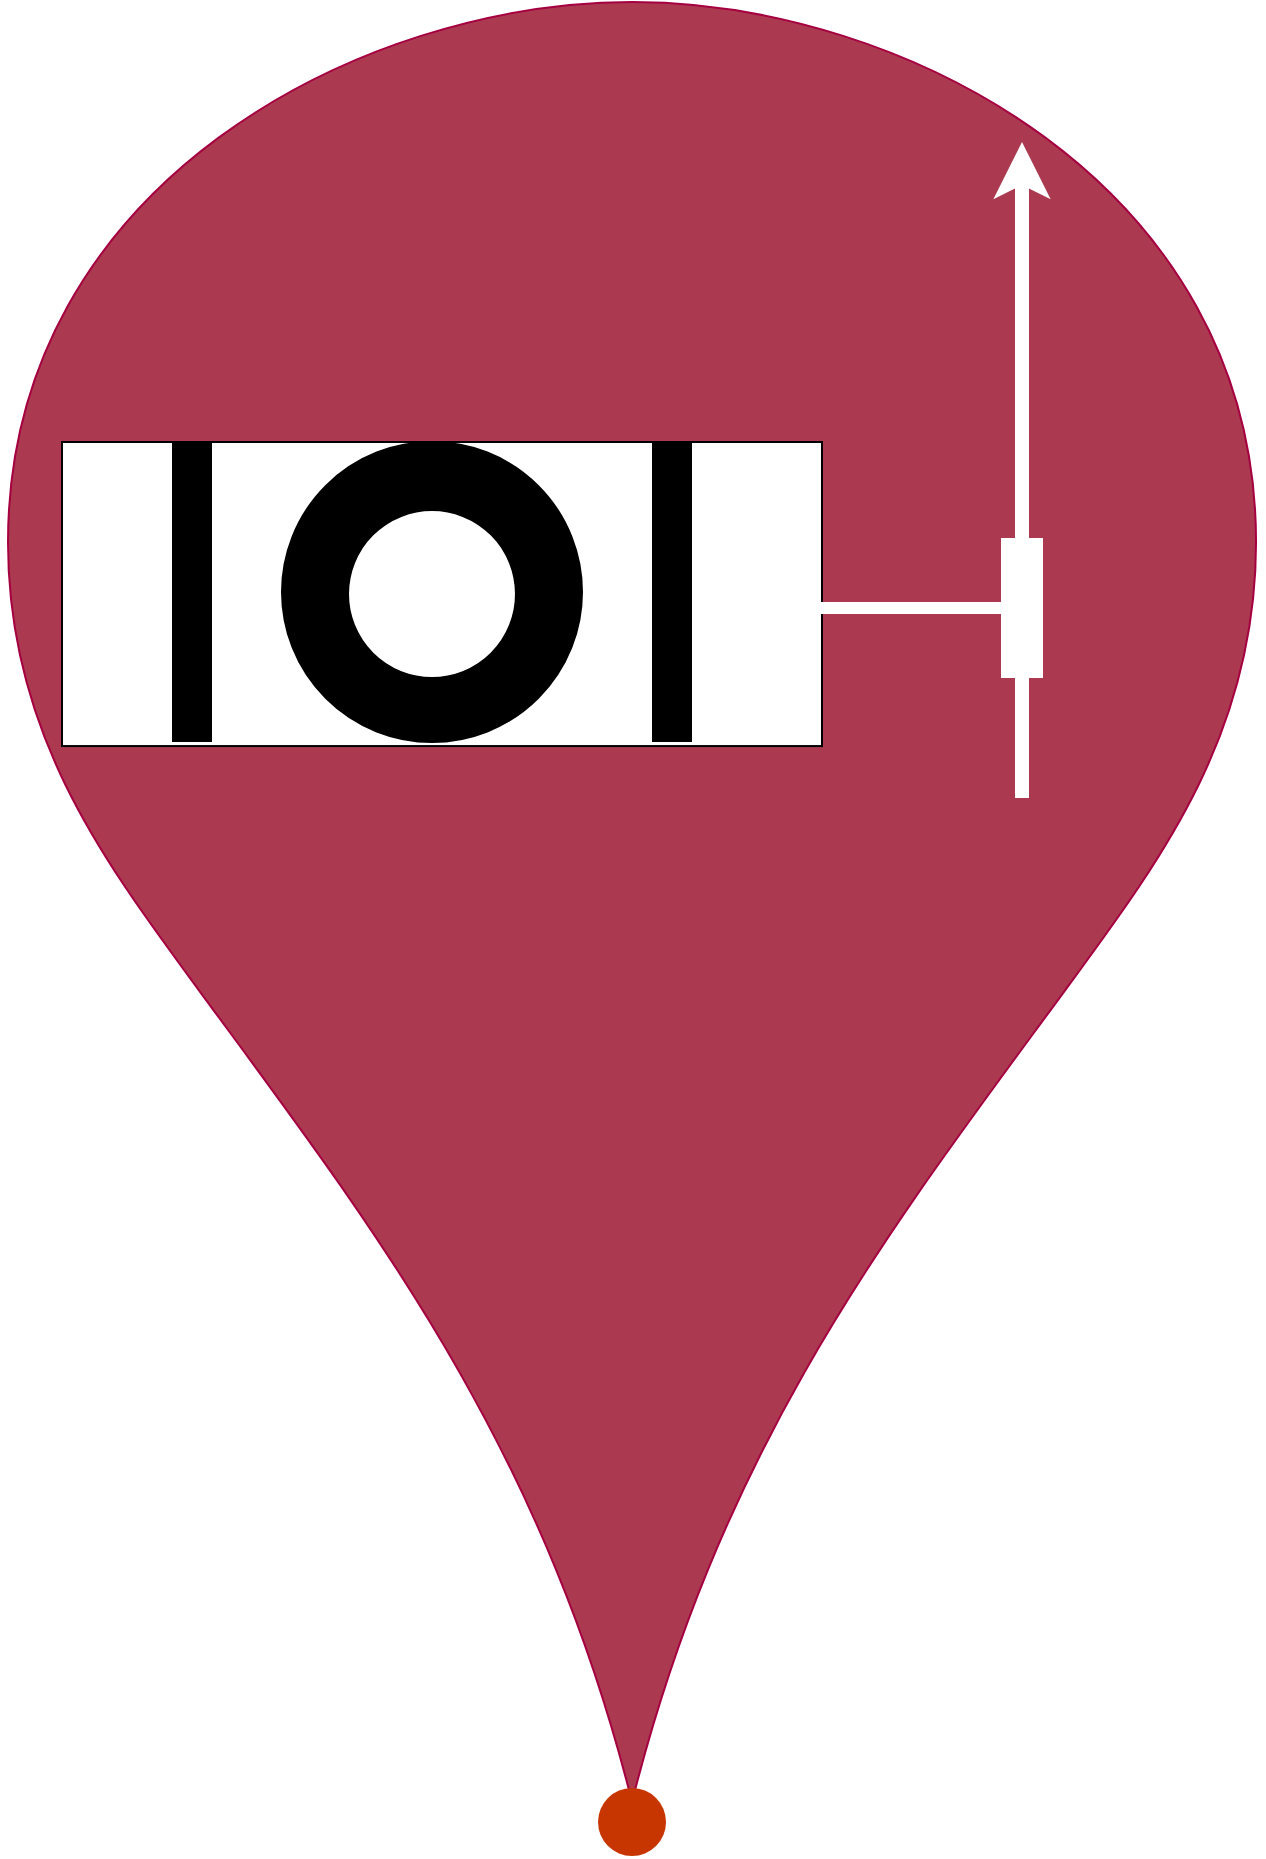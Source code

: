 <mxfile version="24.6.5" type="github">
  <diagram name="Page-1" id="eovN-4z9HB7-FLf9IqhV">
    <mxGraphModel dx="2647" dy="1427" grid="1" gridSize="10" guides="1" tooltips="1" connect="1" arrows="1" fold="1" page="1" pageScale="1" pageWidth="850" pageHeight="1100" math="0" shadow="0">
      <root>
        <mxCell id="0" />
        <mxCell id="1" parent="0" />
        <mxCell id="yJvbKBHY8zzQUy68sC0T-23" value="" style="html=1;outlineConnect=0;whiteSpace=wrap;shape=mxgraph.archimate3.locationIcon;aspect=fixed;fillColor=#AB3A51;strokeColor=#A50040;fontColor=#ffffff;gradientColor=none;gradientDirection=south;" parent="1" vertex="1">
          <mxGeometry x="10" y="460" width="630.02" height="900" as="geometry" />
        </mxCell>
        <mxCell id="yJvbKBHY8zzQUy68sC0T-24" value="" style="shape=waypoint;size=6;pointerEvents=1;points=[];resizable=0;rotatable=0;perimeter=centerPerimeter;snapToPoint=1;strokeWidth=15;fillStyle=auto;fillColor=#fa6800;strokeColor=#C73500;fontColor=#000000;perimeterSpacing=3;gradientColor=none;" parent="1" vertex="1">
          <mxGeometry x="315.01" y="1360" width="20" height="20" as="geometry" />
        </mxCell>
        <mxCell id="FhqA8QCmSv3pWB7k5sUO-3" value="" style="rounded=0;whiteSpace=wrap;html=1;" vertex="1" parent="1">
          <mxGeometry x="40" y="680" width="380" height="152.03" as="geometry" />
        </mxCell>
        <mxCell id="FhqA8QCmSv3pWB7k5sUO-4" value="" style="line;strokeWidth=20;direction=south;html=1;perimeter=backbonePerimeter;points=[];outlineConnect=0;" vertex="1" parent="1">
          <mxGeometry x="340" y="680" width="10" height="150" as="geometry" />
        </mxCell>
        <mxCell id="FhqA8QCmSv3pWB7k5sUO-5" value="" style="line;strokeWidth=20;direction=south;html=1;perimeter=backbonePerimeter;points=[];outlineConnect=0;" vertex="1" parent="1">
          <mxGeometry x="100" y="680" width="10" height="150" as="geometry" />
        </mxCell>
        <mxCell id="FhqA8QCmSv3pWB7k5sUO-7" value="" style="ellipse;whiteSpace=wrap;html=1;aspect=fixed;fillColor=#000000;" vertex="1" parent="1">
          <mxGeometry x="150" y="680" width="150" height="150" as="geometry" />
        </mxCell>
        <mxCell id="FhqA8QCmSv3pWB7k5sUO-8" value="" style="ellipse;whiteSpace=wrap;html=1;aspect=fixed;" vertex="1" parent="1">
          <mxGeometry x="183.01" y="714.03" width="83.98" height="83.98" as="geometry" />
        </mxCell>
        <mxCell id="FhqA8QCmSv3pWB7k5sUO-10" value="" style="endArrow=classic;html=1;rounded=0;strokeColor=#FFFFFF;strokeWidth=7;" edge="1" parent="1">
          <mxGeometry width="50" height="50" relative="1" as="geometry">
            <mxPoint x="520" y="740" as="sourcePoint" />
            <mxPoint x="520" y="530" as="targetPoint" />
          </mxGeometry>
        </mxCell>
        <mxCell id="FhqA8QCmSv3pWB7k5sUO-11" value="" style="line;strokeWidth=21;direction=south;html=1;perimeter=backbonePerimeter;points=[];outlineConnect=0;fillColor=#FFFFFF;strokeColor=#FFFFFF;" vertex="1" parent="1">
          <mxGeometry x="450" y="728.01" width="140" height="70" as="geometry" />
        </mxCell>
        <mxCell id="FhqA8QCmSv3pWB7k5sUO-13" value="" style="line;strokeWidth=6;html=1;perimeter=backbonePerimeter;points=[];outlineConnect=0;strokeColor=#FFFFFF;" vertex="1" parent="1">
          <mxGeometry x="410" y="758.01" width="100" height="10" as="geometry" />
        </mxCell>
        <mxCell id="FhqA8QCmSv3pWB7k5sUO-14" value="" style="line;strokeWidth=7;direction=south;html=1;perimeter=backbonePerimeter;points=[];outlineConnect=0;strokeColor=#FFFFFF;" vertex="1" parent="1">
          <mxGeometry x="515" y="768.01" width="10" height="90" as="geometry" />
        </mxCell>
      </root>
    </mxGraphModel>
  </diagram>
</mxfile>
